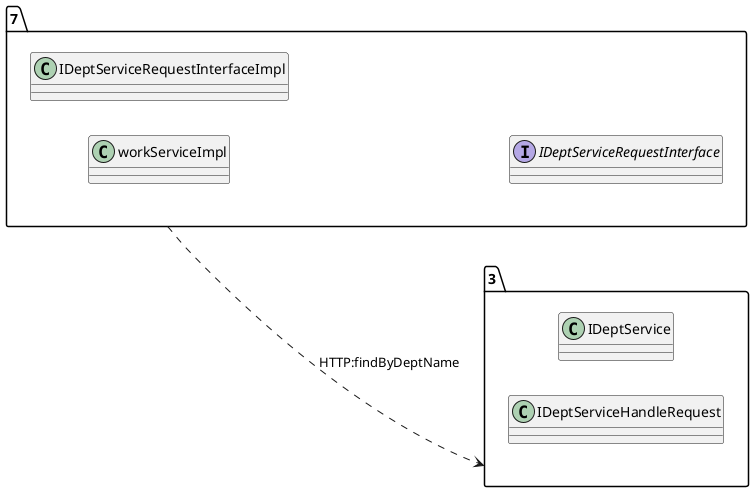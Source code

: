 @startuml 
allow_mixing
left to right direction
package "7"{
class workServiceImpl
class IDeptServiceRequestInterfaceImpl
interface IDeptServiceRequestInterface

}
package "3"{
class IDeptService
class IDeptServiceHandleRequest

}
"7" ..> "3":HTTP:findByDeptName
@enduml